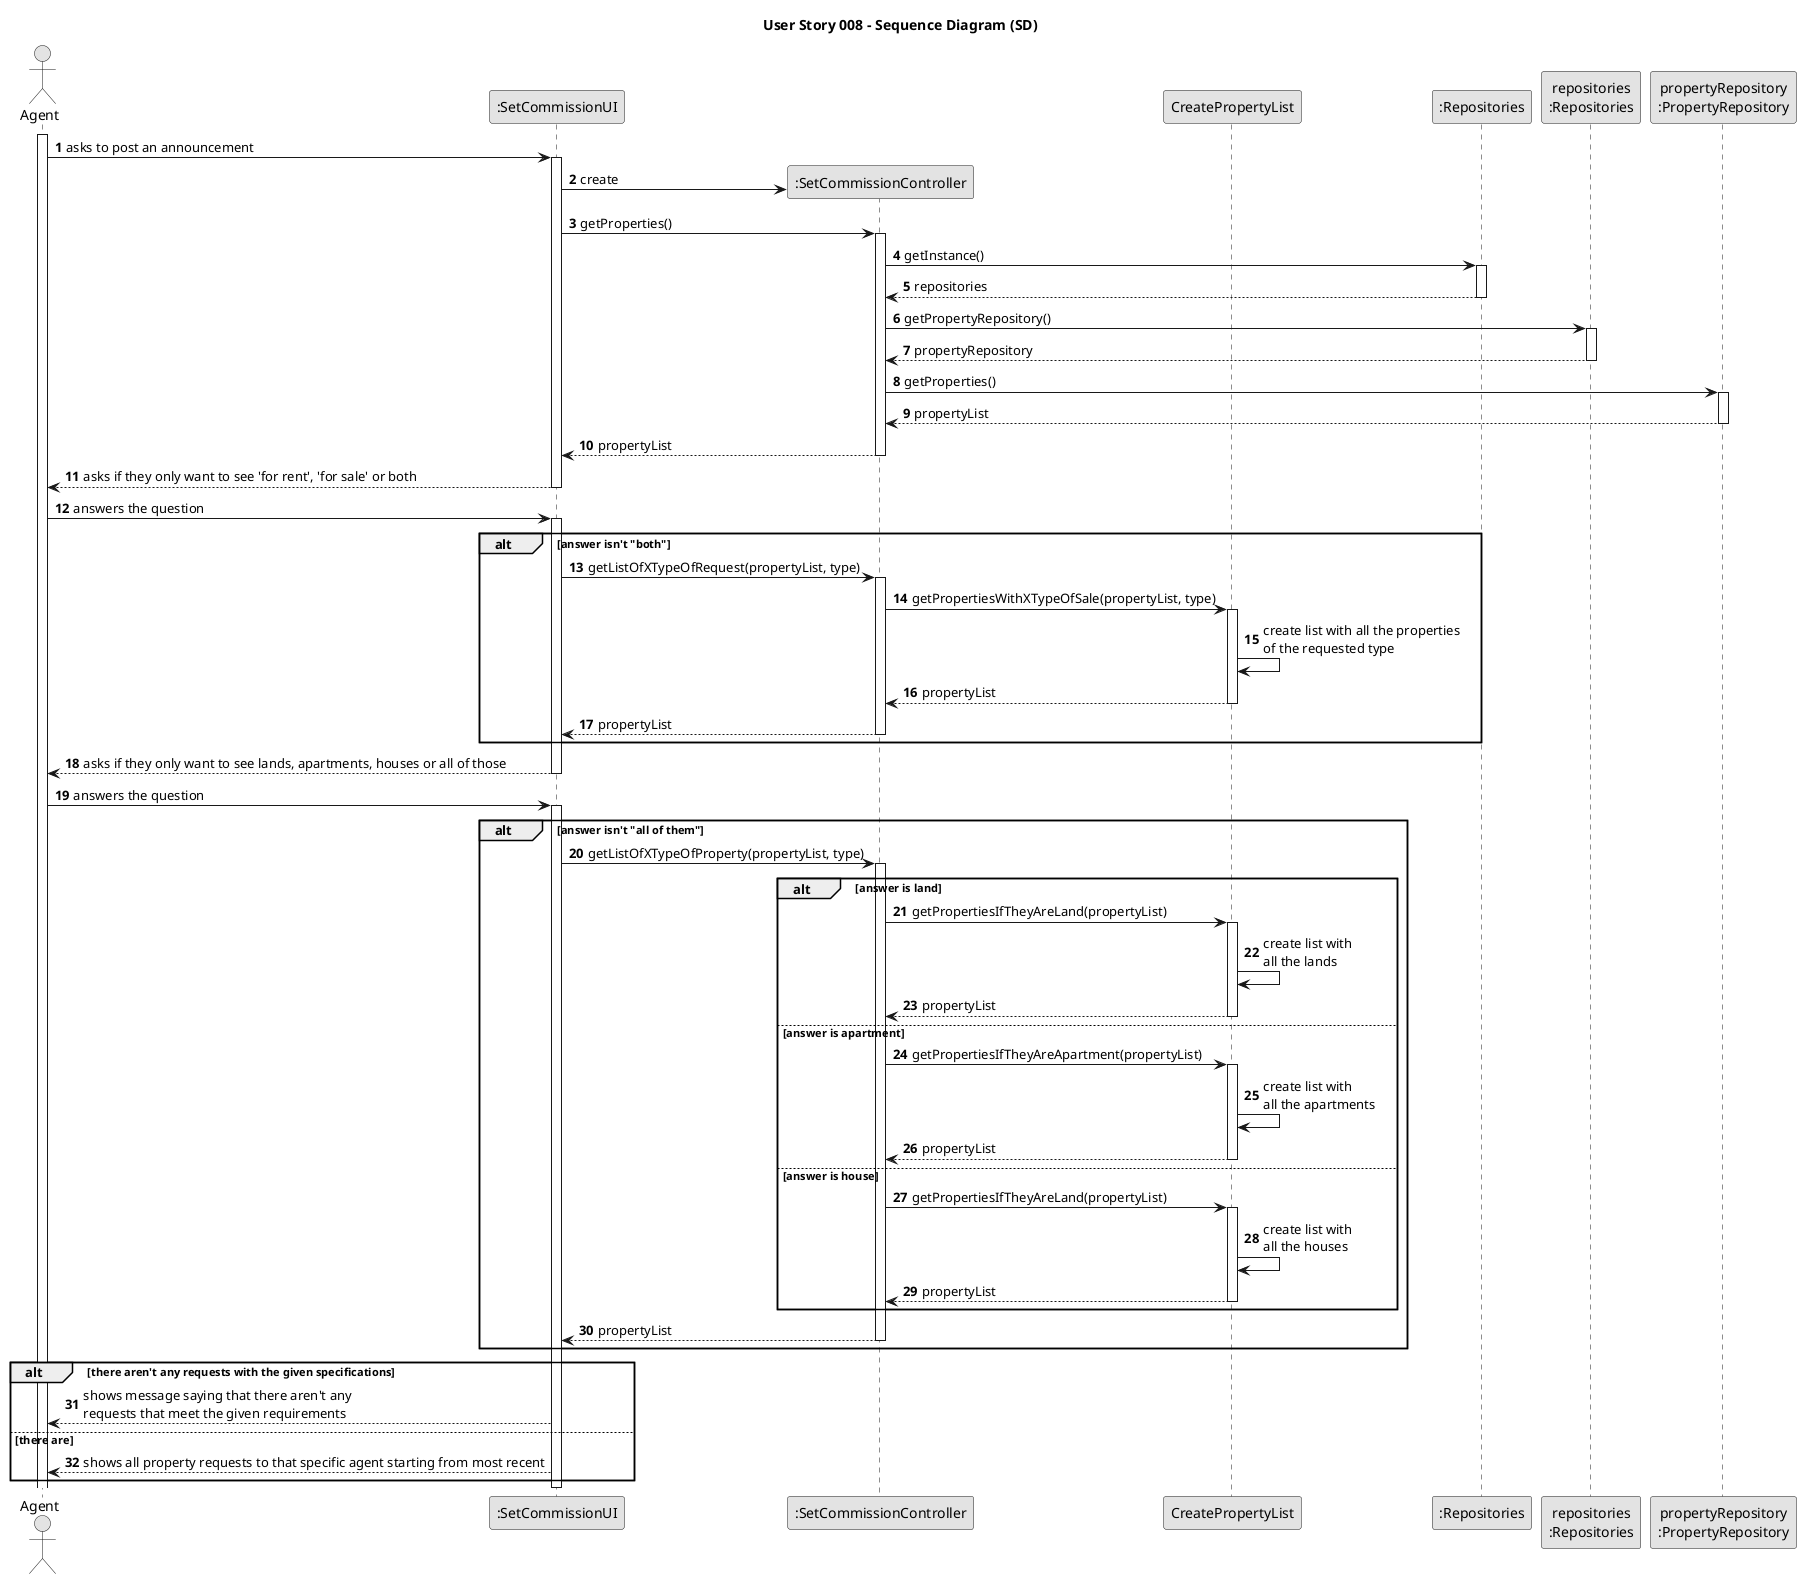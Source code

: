 @startuml

skinparam packageStyle rectangle
skinparam shadowing false

@startuml
skinparam monochrome true
skinparam packageStyle rectangle
skinparam shadowing false

title User Story 008 - Sequence Diagram (SD)

autonumber

actor "Agent" as User
participant ":SetCommissionUI" as UI
participant ":SetCommissionController" as CTRL
participant "CreatePropertyList" as ListEditor
participant ":Repositories" as RepositorySingleton
participant "repositories\n:Repositories" as PLAT
participant "propertyRepository\n:PropertyRepository" as PropertyRepository
'participant "Property" as Property
'participant "Request" as Request

    activate User
    User -> UI : asks to post an announcement
    activate UI

    UI -> CTRL** : create

    UI -> CTRL : getProperties()
    activate CTRL

    CTRL -> RepositorySingleton : getInstance()
    activate RepositorySingleton

    RepositorySingleton --> CTRL: repositories
    deactivate RepositorySingleton

    CTRL -> PLAT : getPropertyRepository()
    activate PLAT

    PLAT --> CTRL: propertyRepository
    deactivate PLAT

    CTRL -> PropertyRepository : getProperties()
    activate PropertyRepository

    PropertyRepository --> CTRL : propertyList
    deactivate PropertyRepository

    CTRL --> UI : propertyList
    deactivate CTRL

    UI --> User : asks if they only want to see 'for rent', 'for sale' or both
    deactivate UI

    User -> UI : answers the question
    activate UI

        alt answer isn't "both"
        UI -> CTRL : getListOfXTypeOfRequest(propertyList, type)
        activate CTRL
        CTRL -> ListEditor : getPropertiesWithXTypeOfSale(propertyList, type)
        activate ListEditor
        ListEditor -> ListEditor : create list with all the properties\nof the requested type
        ListEditor --> CTRL : propertyList
        deactivate ListEditor
        CTRL --> UI : propertyList
        deactivate CTRL
        end

    UI --> User : asks if they only want to see lands, apartments, houses or all of those
    deactivate UI

    User -> UI : answers the question
    activate UI

        alt answer isn't "all of them"
        UI -> CTRL : getListOfXTypeOfProperty(propertyList, type)
        activate CTRL
        alt answer is land
        CTRL -> ListEditor : getPropertiesIfTheyAreLand(propertyList)
        activate ListEditor
        ListEditor -> ListEditor : create list with\nall the lands
        ListEditor --> CTRL : propertyList
        deactivate ListEditor

        else answer is apartment
        CTRL -> ListEditor : getPropertiesIfTheyAreApartment(propertyList)
        activate ListEditor
        ListEditor -> ListEditor : create list with\nall the apartments
        ListEditor --> CTRL : propertyList
        deactivate ListEditor

        else answer is house
        CTRL -> ListEditor : getPropertiesIfTheyAreLand(propertyList)
        activate ListEditor
        ListEditor -> ListEditor : create list with\nall the houses
        ListEditor --> CTRL : propertyList
        deactivate ListEditor
        end
        CTRL --> UI : propertyList
        deactivate CTRL
        end

    alt there aren't any requests with the given specifications
        UI --> User : shows message saying that there aren't any\nrequests that meet the given requirements
        else there are
        UI --> User : shows all property requests to that specific agent starting from most recent
    end
    deactivate UI

@enduml